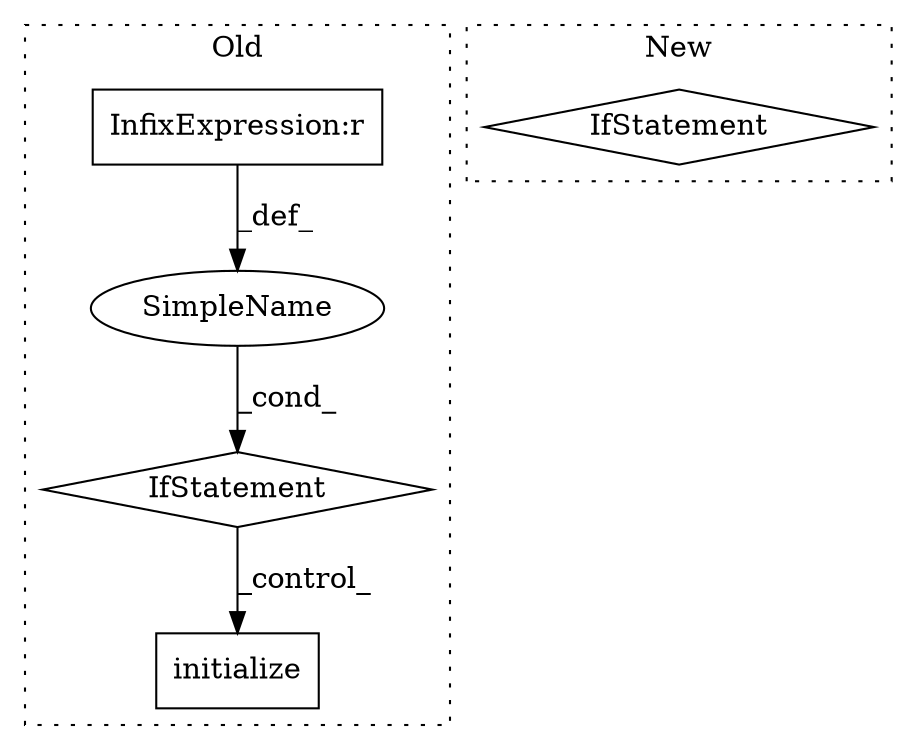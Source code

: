 digraph G {
subgraph cluster0 {
1 [label="initialize" a="32" s="6807,6838" l="11,1" shape="box"];
3 [label="IfStatement" a="25" s="6713,6734" l="4,2" shape="diamond"];
4 [label="SimpleName" a="42" s="" l="" shape="ellipse"];
5 [label="InfixExpression:r" a="27" s="6726" l="4" shape="box"];
label = "Old";
style="dotted";
}
subgraph cluster1 {
2 [label="IfStatement" a="25" s="7755,7766" l="4,2" shape="diamond"];
label = "New";
style="dotted";
}
3 -> 1 [label="_control_"];
4 -> 3 [label="_cond_"];
5 -> 4 [label="_def_"];
}